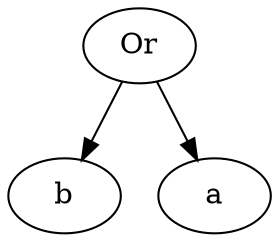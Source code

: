 
// Reduce
digraph G {
    n0 [label="Or"];
    n0 -> n1;
    n1 [label="b"];
    n0 -> n2;
    n2 [label="a"];
}

